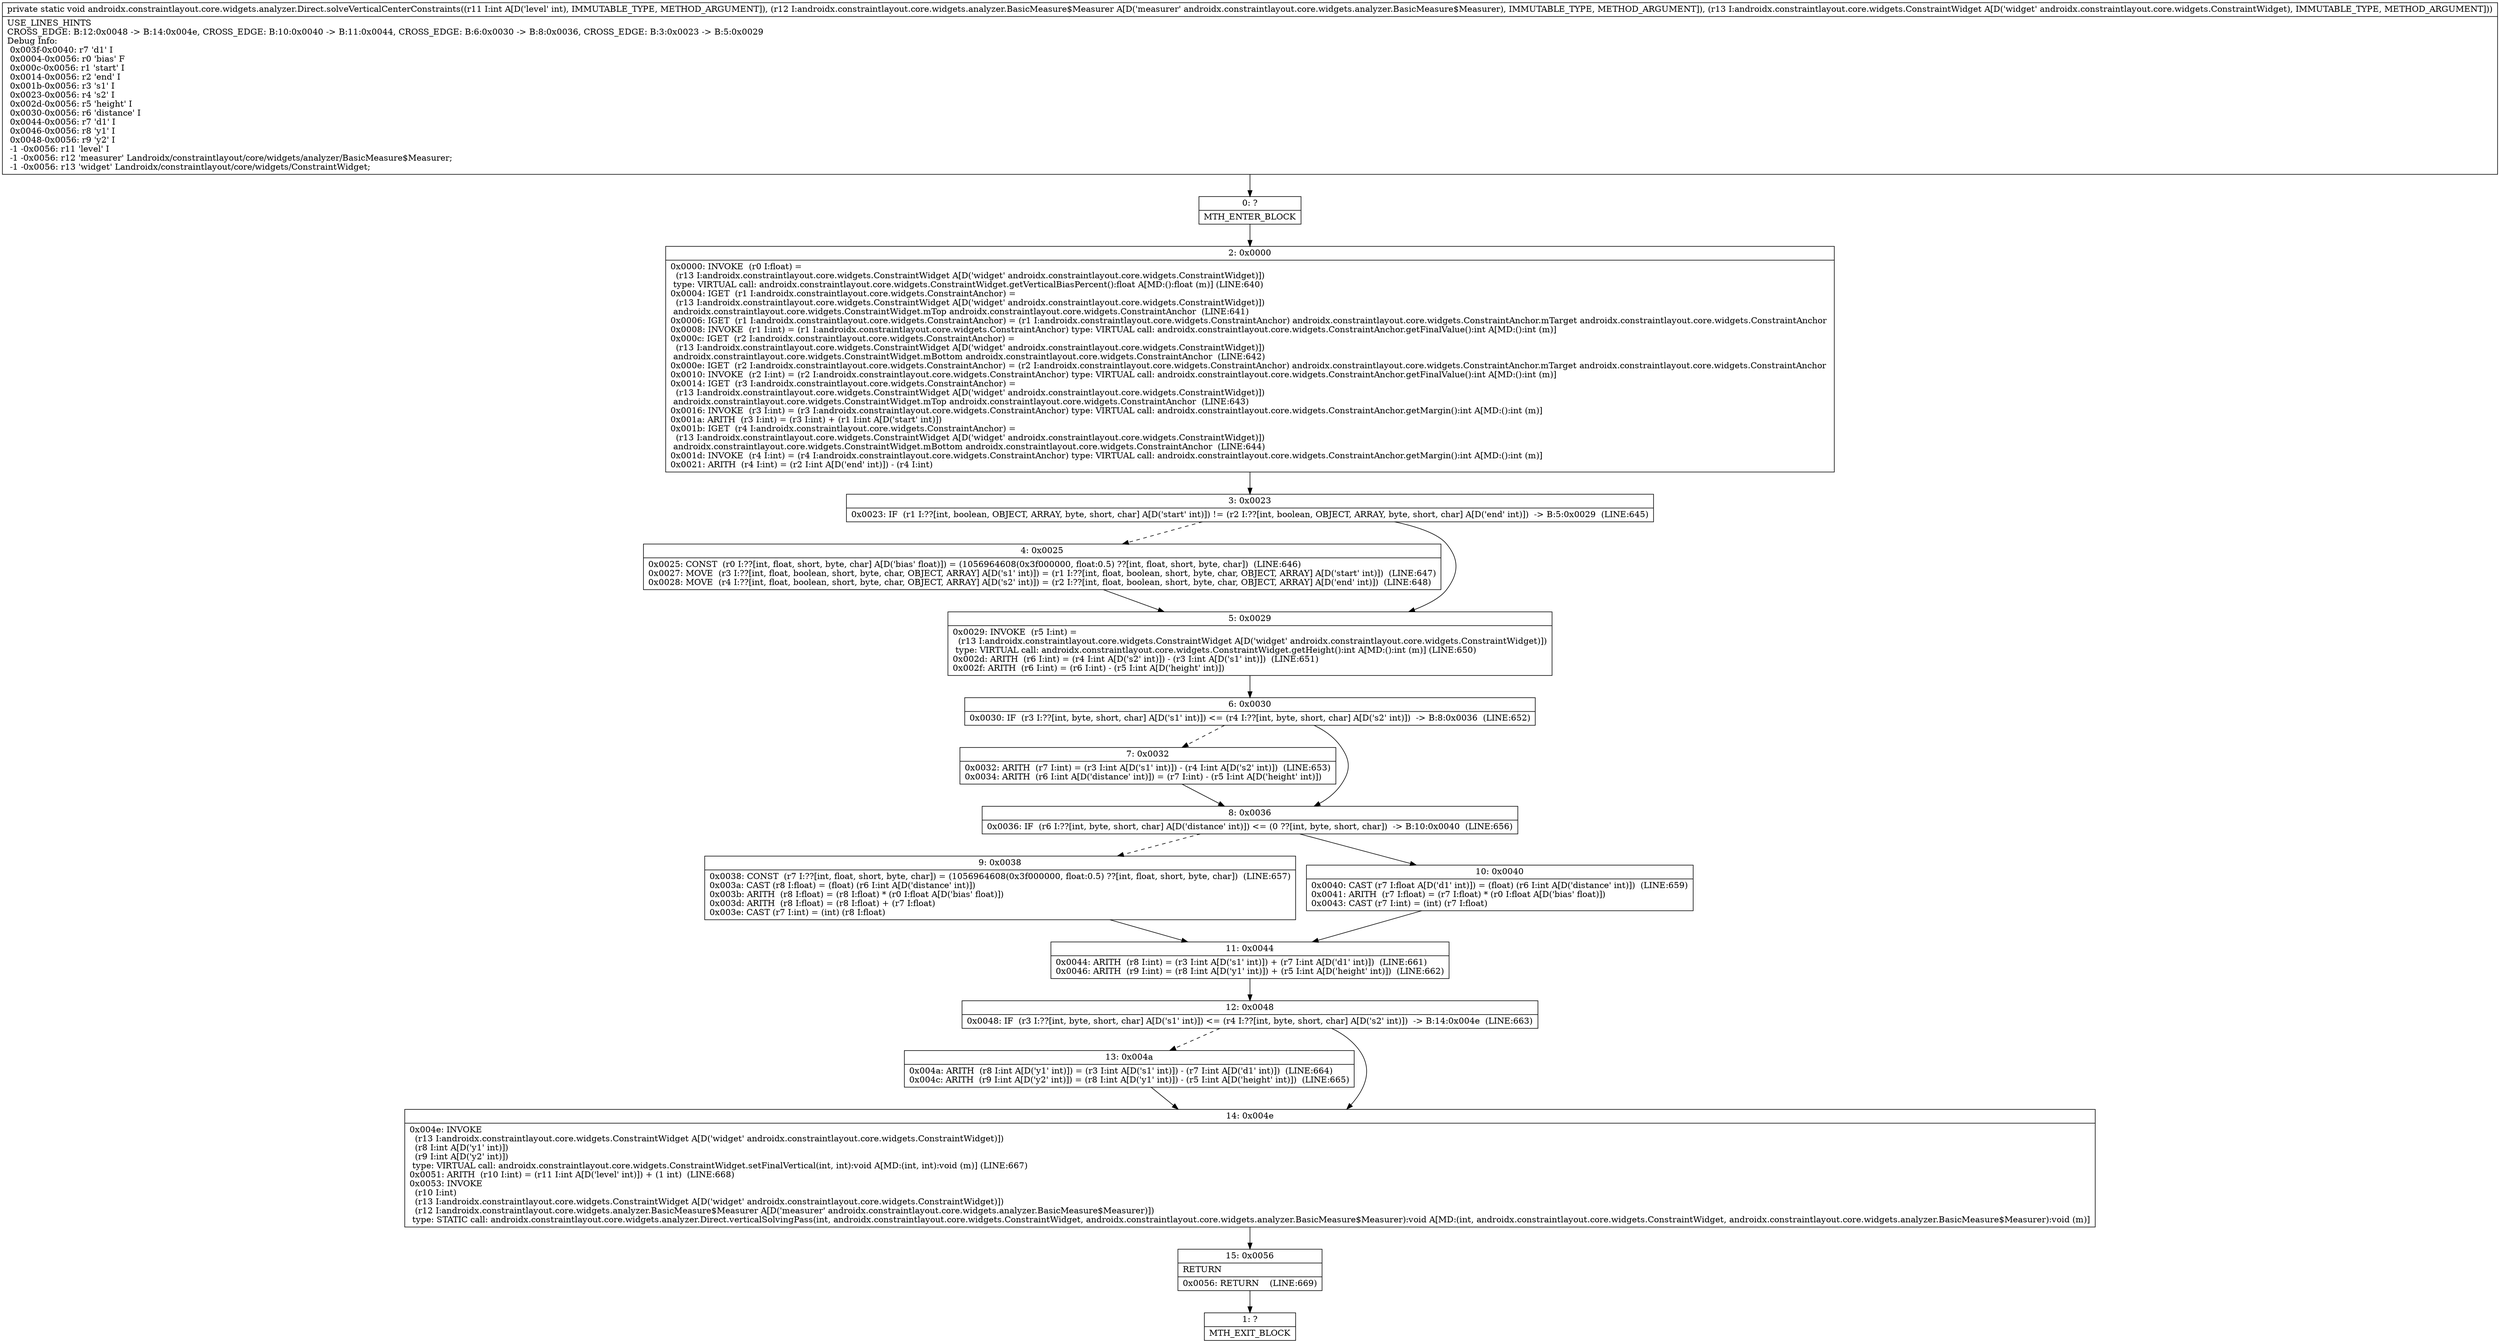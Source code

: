 digraph "CFG forandroidx.constraintlayout.core.widgets.analyzer.Direct.solveVerticalCenterConstraints(ILandroidx\/constraintlayout\/core\/widgets\/analyzer\/BasicMeasure$Measurer;Landroidx\/constraintlayout\/core\/widgets\/ConstraintWidget;)V" {
Node_0 [shape=record,label="{0\:\ ?|MTH_ENTER_BLOCK\l}"];
Node_2 [shape=record,label="{2\:\ 0x0000|0x0000: INVOKE  (r0 I:float) = \l  (r13 I:androidx.constraintlayout.core.widgets.ConstraintWidget A[D('widget' androidx.constraintlayout.core.widgets.ConstraintWidget)])\l type: VIRTUAL call: androidx.constraintlayout.core.widgets.ConstraintWidget.getVerticalBiasPercent():float A[MD:():float (m)] (LINE:640)\l0x0004: IGET  (r1 I:androidx.constraintlayout.core.widgets.ConstraintAnchor) = \l  (r13 I:androidx.constraintlayout.core.widgets.ConstraintWidget A[D('widget' androidx.constraintlayout.core.widgets.ConstraintWidget)])\l androidx.constraintlayout.core.widgets.ConstraintWidget.mTop androidx.constraintlayout.core.widgets.ConstraintAnchor  (LINE:641)\l0x0006: IGET  (r1 I:androidx.constraintlayout.core.widgets.ConstraintAnchor) = (r1 I:androidx.constraintlayout.core.widgets.ConstraintAnchor) androidx.constraintlayout.core.widgets.ConstraintAnchor.mTarget androidx.constraintlayout.core.widgets.ConstraintAnchor \l0x0008: INVOKE  (r1 I:int) = (r1 I:androidx.constraintlayout.core.widgets.ConstraintAnchor) type: VIRTUAL call: androidx.constraintlayout.core.widgets.ConstraintAnchor.getFinalValue():int A[MD:():int (m)]\l0x000c: IGET  (r2 I:androidx.constraintlayout.core.widgets.ConstraintAnchor) = \l  (r13 I:androidx.constraintlayout.core.widgets.ConstraintWidget A[D('widget' androidx.constraintlayout.core.widgets.ConstraintWidget)])\l androidx.constraintlayout.core.widgets.ConstraintWidget.mBottom androidx.constraintlayout.core.widgets.ConstraintAnchor  (LINE:642)\l0x000e: IGET  (r2 I:androidx.constraintlayout.core.widgets.ConstraintAnchor) = (r2 I:androidx.constraintlayout.core.widgets.ConstraintAnchor) androidx.constraintlayout.core.widgets.ConstraintAnchor.mTarget androidx.constraintlayout.core.widgets.ConstraintAnchor \l0x0010: INVOKE  (r2 I:int) = (r2 I:androidx.constraintlayout.core.widgets.ConstraintAnchor) type: VIRTUAL call: androidx.constraintlayout.core.widgets.ConstraintAnchor.getFinalValue():int A[MD:():int (m)]\l0x0014: IGET  (r3 I:androidx.constraintlayout.core.widgets.ConstraintAnchor) = \l  (r13 I:androidx.constraintlayout.core.widgets.ConstraintWidget A[D('widget' androidx.constraintlayout.core.widgets.ConstraintWidget)])\l androidx.constraintlayout.core.widgets.ConstraintWidget.mTop androidx.constraintlayout.core.widgets.ConstraintAnchor  (LINE:643)\l0x0016: INVOKE  (r3 I:int) = (r3 I:androidx.constraintlayout.core.widgets.ConstraintAnchor) type: VIRTUAL call: androidx.constraintlayout.core.widgets.ConstraintAnchor.getMargin():int A[MD:():int (m)]\l0x001a: ARITH  (r3 I:int) = (r3 I:int) + (r1 I:int A[D('start' int)]) \l0x001b: IGET  (r4 I:androidx.constraintlayout.core.widgets.ConstraintAnchor) = \l  (r13 I:androidx.constraintlayout.core.widgets.ConstraintWidget A[D('widget' androidx.constraintlayout.core.widgets.ConstraintWidget)])\l androidx.constraintlayout.core.widgets.ConstraintWidget.mBottom androidx.constraintlayout.core.widgets.ConstraintAnchor  (LINE:644)\l0x001d: INVOKE  (r4 I:int) = (r4 I:androidx.constraintlayout.core.widgets.ConstraintAnchor) type: VIRTUAL call: androidx.constraintlayout.core.widgets.ConstraintAnchor.getMargin():int A[MD:():int (m)]\l0x0021: ARITH  (r4 I:int) = (r2 I:int A[D('end' int)]) \- (r4 I:int) \l}"];
Node_3 [shape=record,label="{3\:\ 0x0023|0x0023: IF  (r1 I:??[int, boolean, OBJECT, ARRAY, byte, short, char] A[D('start' int)]) != (r2 I:??[int, boolean, OBJECT, ARRAY, byte, short, char] A[D('end' int)])  \-\> B:5:0x0029  (LINE:645)\l}"];
Node_4 [shape=record,label="{4\:\ 0x0025|0x0025: CONST  (r0 I:??[int, float, short, byte, char] A[D('bias' float)]) = (1056964608(0x3f000000, float:0.5) ??[int, float, short, byte, char])  (LINE:646)\l0x0027: MOVE  (r3 I:??[int, float, boolean, short, byte, char, OBJECT, ARRAY] A[D('s1' int)]) = (r1 I:??[int, float, boolean, short, byte, char, OBJECT, ARRAY] A[D('start' int)])  (LINE:647)\l0x0028: MOVE  (r4 I:??[int, float, boolean, short, byte, char, OBJECT, ARRAY] A[D('s2' int)]) = (r2 I:??[int, float, boolean, short, byte, char, OBJECT, ARRAY] A[D('end' int)])  (LINE:648)\l}"];
Node_5 [shape=record,label="{5\:\ 0x0029|0x0029: INVOKE  (r5 I:int) = \l  (r13 I:androidx.constraintlayout.core.widgets.ConstraintWidget A[D('widget' androidx.constraintlayout.core.widgets.ConstraintWidget)])\l type: VIRTUAL call: androidx.constraintlayout.core.widgets.ConstraintWidget.getHeight():int A[MD:():int (m)] (LINE:650)\l0x002d: ARITH  (r6 I:int) = (r4 I:int A[D('s2' int)]) \- (r3 I:int A[D('s1' int)])  (LINE:651)\l0x002f: ARITH  (r6 I:int) = (r6 I:int) \- (r5 I:int A[D('height' int)]) \l}"];
Node_6 [shape=record,label="{6\:\ 0x0030|0x0030: IF  (r3 I:??[int, byte, short, char] A[D('s1' int)]) \<= (r4 I:??[int, byte, short, char] A[D('s2' int)])  \-\> B:8:0x0036  (LINE:652)\l}"];
Node_7 [shape=record,label="{7\:\ 0x0032|0x0032: ARITH  (r7 I:int) = (r3 I:int A[D('s1' int)]) \- (r4 I:int A[D('s2' int)])  (LINE:653)\l0x0034: ARITH  (r6 I:int A[D('distance' int)]) = (r7 I:int) \- (r5 I:int A[D('height' int)]) \l}"];
Node_8 [shape=record,label="{8\:\ 0x0036|0x0036: IF  (r6 I:??[int, byte, short, char] A[D('distance' int)]) \<= (0 ??[int, byte, short, char])  \-\> B:10:0x0040  (LINE:656)\l}"];
Node_9 [shape=record,label="{9\:\ 0x0038|0x0038: CONST  (r7 I:??[int, float, short, byte, char]) = (1056964608(0x3f000000, float:0.5) ??[int, float, short, byte, char])  (LINE:657)\l0x003a: CAST (r8 I:float) = (float) (r6 I:int A[D('distance' int)]) \l0x003b: ARITH  (r8 I:float) = (r8 I:float) * (r0 I:float A[D('bias' float)]) \l0x003d: ARITH  (r8 I:float) = (r8 I:float) + (r7 I:float) \l0x003e: CAST (r7 I:int) = (int) (r8 I:float) \l}"];
Node_11 [shape=record,label="{11\:\ 0x0044|0x0044: ARITH  (r8 I:int) = (r3 I:int A[D('s1' int)]) + (r7 I:int A[D('d1' int)])  (LINE:661)\l0x0046: ARITH  (r9 I:int) = (r8 I:int A[D('y1' int)]) + (r5 I:int A[D('height' int)])  (LINE:662)\l}"];
Node_12 [shape=record,label="{12\:\ 0x0048|0x0048: IF  (r3 I:??[int, byte, short, char] A[D('s1' int)]) \<= (r4 I:??[int, byte, short, char] A[D('s2' int)])  \-\> B:14:0x004e  (LINE:663)\l}"];
Node_13 [shape=record,label="{13\:\ 0x004a|0x004a: ARITH  (r8 I:int A[D('y1' int)]) = (r3 I:int A[D('s1' int)]) \- (r7 I:int A[D('d1' int)])  (LINE:664)\l0x004c: ARITH  (r9 I:int A[D('y2' int)]) = (r8 I:int A[D('y1' int)]) \- (r5 I:int A[D('height' int)])  (LINE:665)\l}"];
Node_14 [shape=record,label="{14\:\ 0x004e|0x004e: INVOKE  \l  (r13 I:androidx.constraintlayout.core.widgets.ConstraintWidget A[D('widget' androidx.constraintlayout.core.widgets.ConstraintWidget)])\l  (r8 I:int A[D('y1' int)])\l  (r9 I:int A[D('y2' int)])\l type: VIRTUAL call: androidx.constraintlayout.core.widgets.ConstraintWidget.setFinalVertical(int, int):void A[MD:(int, int):void (m)] (LINE:667)\l0x0051: ARITH  (r10 I:int) = (r11 I:int A[D('level' int)]) + (1 int)  (LINE:668)\l0x0053: INVOKE  \l  (r10 I:int)\l  (r13 I:androidx.constraintlayout.core.widgets.ConstraintWidget A[D('widget' androidx.constraintlayout.core.widgets.ConstraintWidget)])\l  (r12 I:androidx.constraintlayout.core.widgets.analyzer.BasicMeasure$Measurer A[D('measurer' androidx.constraintlayout.core.widgets.analyzer.BasicMeasure$Measurer)])\l type: STATIC call: androidx.constraintlayout.core.widgets.analyzer.Direct.verticalSolvingPass(int, androidx.constraintlayout.core.widgets.ConstraintWidget, androidx.constraintlayout.core.widgets.analyzer.BasicMeasure$Measurer):void A[MD:(int, androidx.constraintlayout.core.widgets.ConstraintWidget, androidx.constraintlayout.core.widgets.analyzer.BasicMeasure$Measurer):void (m)]\l}"];
Node_15 [shape=record,label="{15\:\ 0x0056|RETURN\l|0x0056: RETURN    (LINE:669)\l}"];
Node_1 [shape=record,label="{1\:\ ?|MTH_EXIT_BLOCK\l}"];
Node_10 [shape=record,label="{10\:\ 0x0040|0x0040: CAST (r7 I:float A[D('d1' int)]) = (float) (r6 I:int A[D('distance' int)])  (LINE:659)\l0x0041: ARITH  (r7 I:float) = (r7 I:float) * (r0 I:float A[D('bias' float)]) \l0x0043: CAST (r7 I:int) = (int) (r7 I:float) \l}"];
MethodNode[shape=record,label="{private static void androidx.constraintlayout.core.widgets.analyzer.Direct.solveVerticalCenterConstraints((r11 I:int A[D('level' int), IMMUTABLE_TYPE, METHOD_ARGUMENT]), (r12 I:androidx.constraintlayout.core.widgets.analyzer.BasicMeasure$Measurer A[D('measurer' androidx.constraintlayout.core.widgets.analyzer.BasicMeasure$Measurer), IMMUTABLE_TYPE, METHOD_ARGUMENT]), (r13 I:androidx.constraintlayout.core.widgets.ConstraintWidget A[D('widget' androidx.constraintlayout.core.widgets.ConstraintWidget), IMMUTABLE_TYPE, METHOD_ARGUMENT]))  | USE_LINES_HINTS\lCROSS_EDGE: B:12:0x0048 \-\> B:14:0x004e, CROSS_EDGE: B:10:0x0040 \-\> B:11:0x0044, CROSS_EDGE: B:6:0x0030 \-\> B:8:0x0036, CROSS_EDGE: B:3:0x0023 \-\> B:5:0x0029\lDebug Info:\l  0x003f\-0x0040: r7 'd1' I\l  0x0004\-0x0056: r0 'bias' F\l  0x000c\-0x0056: r1 'start' I\l  0x0014\-0x0056: r2 'end' I\l  0x001b\-0x0056: r3 's1' I\l  0x0023\-0x0056: r4 's2' I\l  0x002d\-0x0056: r5 'height' I\l  0x0030\-0x0056: r6 'distance' I\l  0x0044\-0x0056: r7 'd1' I\l  0x0046\-0x0056: r8 'y1' I\l  0x0048\-0x0056: r9 'y2' I\l  \-1 \-0x0056: r11 'level' I\l  \-1 \-0x0056: r12 'measurer' Landroidx\/constraintlayout\/core\/widgets\/analyzer\/BasicMeasure$Measurer;\l  \-1 \-0x0056: r13 'widget' Landroidx\/constraintlayout\/core\/widgets\/ConstraintWidget;\l}"];
MethodNode -> Node_0;Node_0 -> Node_2;
Node_2 -> Node_3;
Node_3 -> Node_4[style=dashed];
Node_3 -> Node_5;
Node_4 -> Node_5;
Node_5 -> Node_6;
Node_6 -> Node_7[style=dashed];
Node_6 -> Node_8;
Node_7 -> Node_8;
Node_8 -> Node_9[style=dashed];
Node_8 -> Node_10;
Node_9 -> Node_11;
Node_11 -> Node_12;
Node_12 -> Node_13[style=dashed];
Node_12 -> Node_14;
Node_13 -> Node_14;
Node_14 -> Node_15;
Node_15 -> Node_1;
Node_10 -> Node_11;
}


